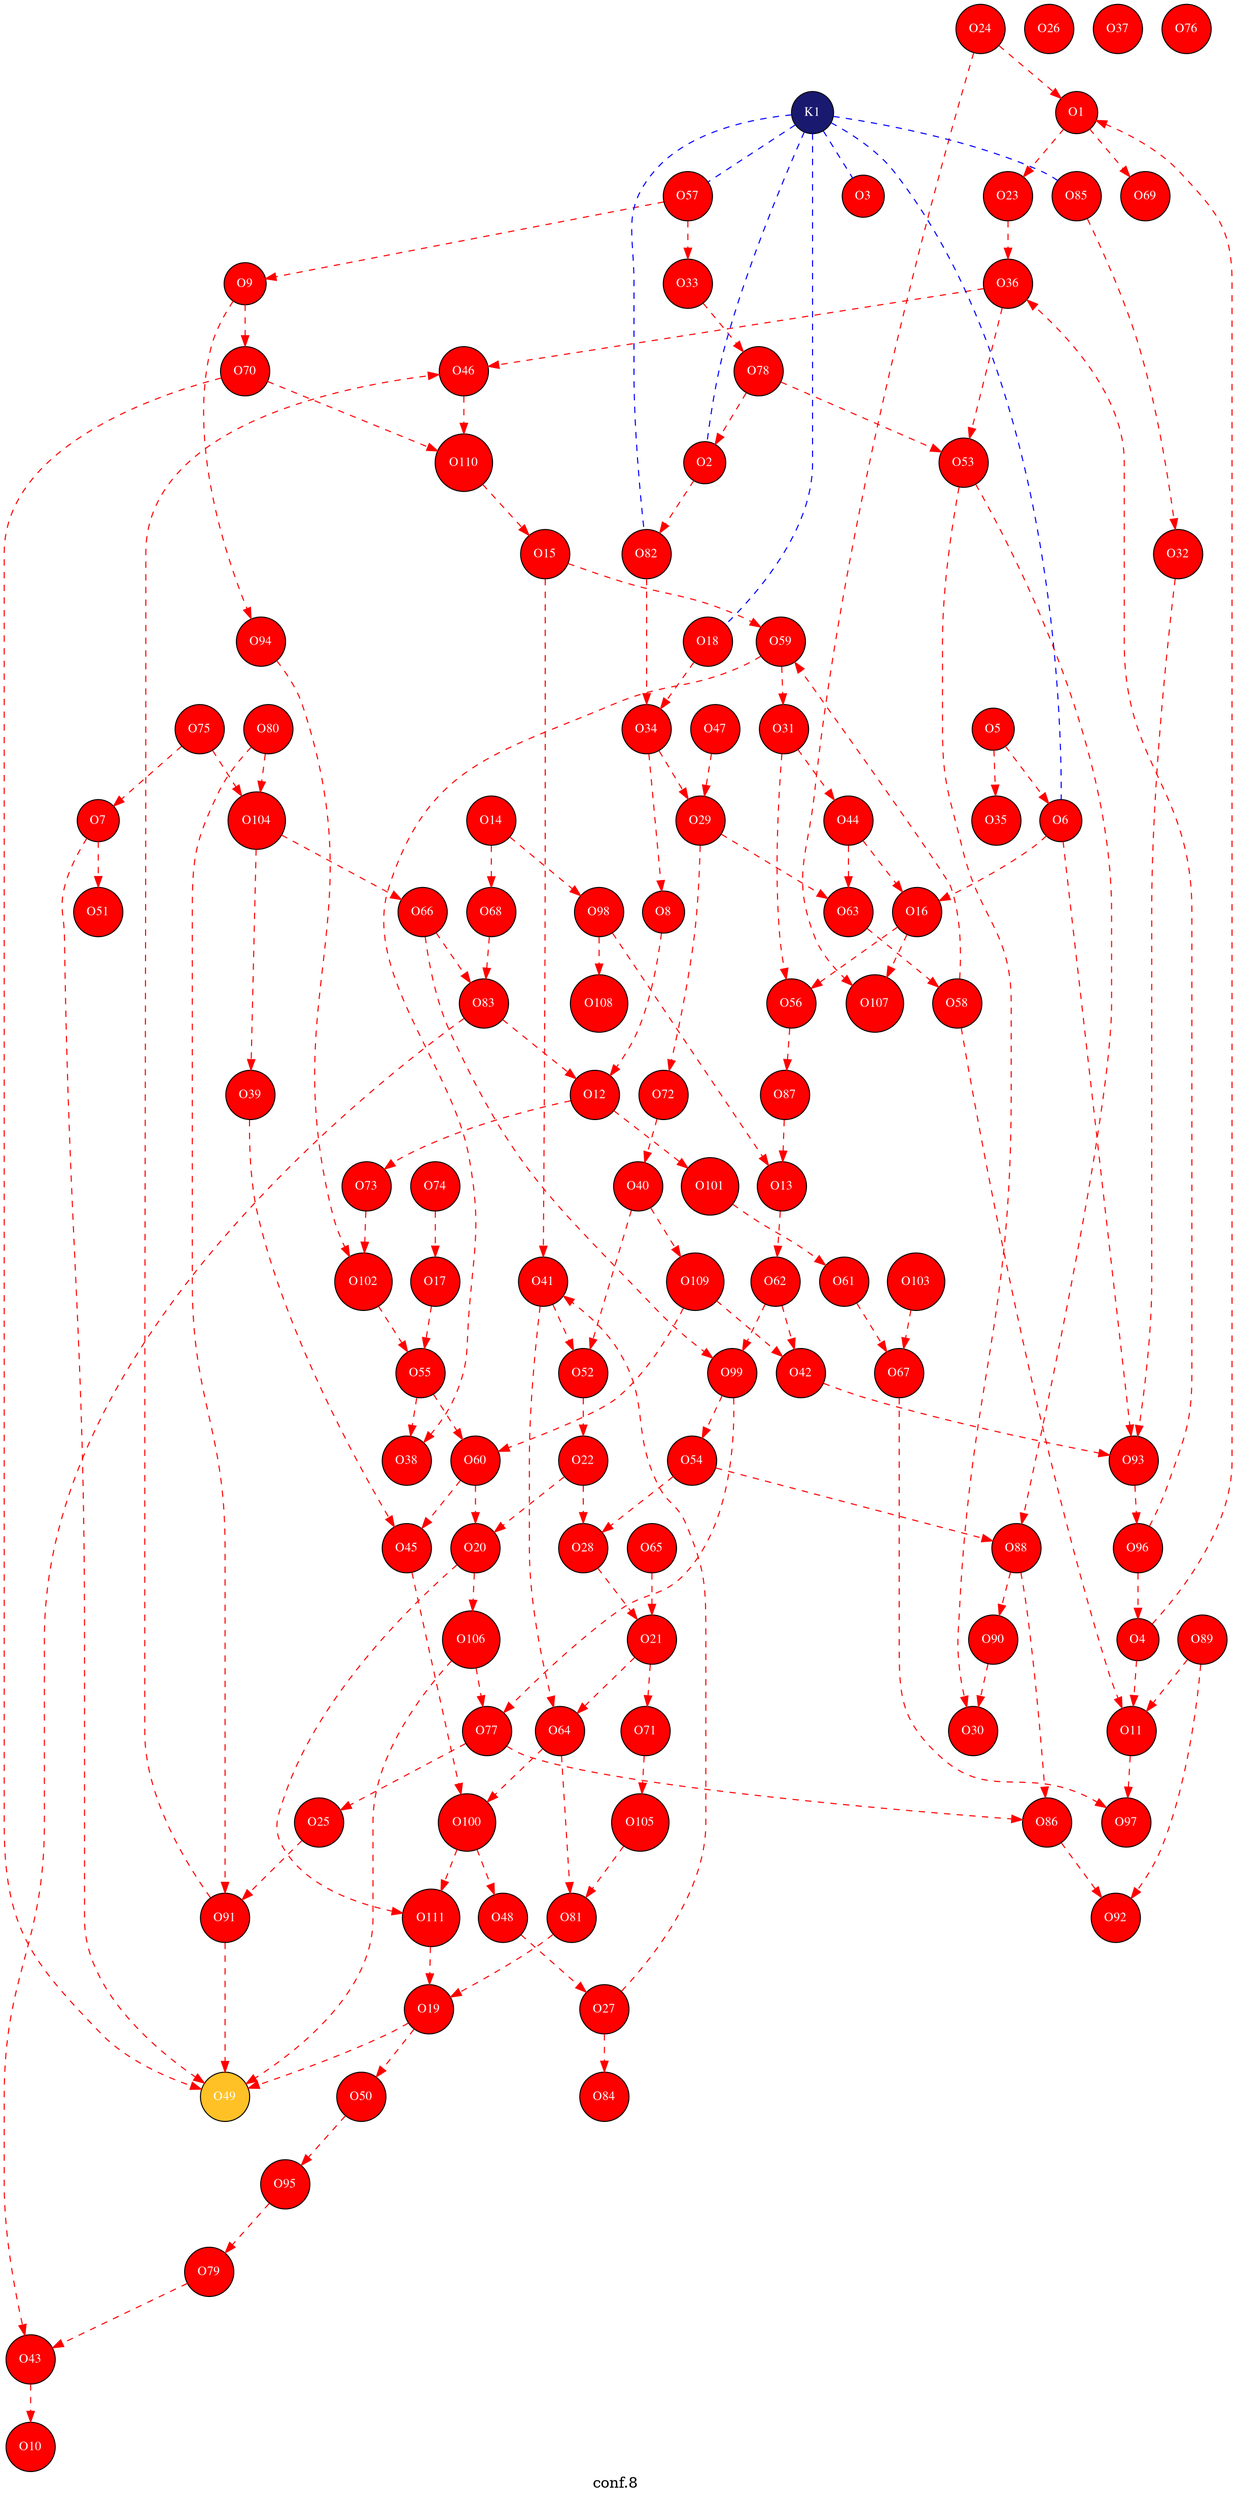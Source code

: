 digraph G {
label="conf.8 ";
node [style=filled];
graph [bgcolor=transparent];
node [shape = circle, fontsize=12];
"O1"[fillcolor=red, fontcolor=white, fontname="Times", label="O1"];
"O2"[fillcolor=red, fontcolor=white, fontname="Times", label="O2"];
"O3"[fillcolor=red, fontcolor=white, fontname="Times", label="O3"];
"O4"[fillcolor=red, fontcolor=white, fontname="Times", label="O4"];
"O5"[fillcolor=red, fontcolor=white, fontname="Times", label="O5"];
"O6"[fillcolor=red, fontcolor=white, fontname="Times", label="O6"];
"O7"[fillcolor=red, fontcolor=white, fontname="Times", label="O7"];
"O8"[fillcolor=red, fontcolor=white, fontname="Times", label="O8"];
"O9"[fillcolor=red, fontcolor=white, fontname="Times", label="O9"];
"O10"[fillcolor=red, fontcolor=white, fontname="Times", label="O10"];
"O11"[fillcolor=red, fontcolor=white, fontname="Times", label="O11"];
"O12"[fillcolor=red, fontcolor=white, fontname="Times", label="O12"];
"O13"[fillcolor=red, fontcolor=white, fontname="Times", label="O13"];
"O14"[fillcolor=red, fontcolor=white, fontname="Times", label="O14"];
"O15"[fillcolor=red, fontcolor=white, fontname="Times", label="O15"];
"O16"[fillcolor=red, fontcolor=white, fontname="Times", label="O16"];
"O17"[fillcolor=red, fontcolor=white, fontname="Times", label="O17"];
"O18"[fillcolor=red, fontcolor=white, fontname="Times", label="O18"];
"O19"[fillcolor=red, fontcolor=white, fontname="Times", label="O19"];
"O20"[fillcolor=red, fontcolor=white, fontname="Times", label="O20"];
"O21"[fillcolor=red, fontcolor=white, fontname="Times", label="O21"];
"O22"[fillcolor=red, fontcolor=white, fontname="Times", label="O22"];
"O23"[fillcolor=red, fontcolor=white, fontname="Times", label="O23"];
"O24"[fillcolor=red, fontcolor=white, fontname="Times", label="O24"];
"O25"[fillcolor=red, fontcolor=white, fontname="Times", label="O25"];
"O26"[fillcolor=red, fontcolor=white, fontname="Times", label="O26"];
"O27"[fillcolor=red, fontcolor=white, fontname="Times", label="O27"];
"O28"[fillcolor=red, fontcolor=white, fontname="Times", label="O28"];
"O29"[fillcolor=red, fontcolor=white, fontname="Times", label="O29"];
"O30"[fillcolor=red, fontcolor=white, fontname="Times", label="O30"];
"O31"[fillcolor=red, fontcolor=white, fontname="Times", label="O31"];
"O32"[fillcolor=red, fontcolor=white, fontname="Times", label="O32"];
"O33"[fillcolor=red, fontcolor=white, fontname="Times", label="O33"];
"O34"[fillcolor=red, fontcolor=white, fontname="Times", label="O34"];
"O35"[fillcolor=red, fontcolor=white, fontname="Times", label="O35"];
"O36"[fillcolor=red, fontcolor=white, fontname="Times", label="O36"];
"O37"[fillcolor=red, fontcolor=white, fontname="Times", label="O37"];
"O38"[fillcolor=red, fontcolor=white, fontname="Times", label="O38"];
"O39"[fillcolor=red, fontcolor=white, fontname="Times", label="O39"];
"O40"[fillcolor=red, fontcolor=white, fontname="Times", label="O40"];
"O41"[fillcolor=red, fontcolor=white, fontname="Times", label="O41"];
"O42"[fillcolor=red, fontcolor=white, fontname="Times", label="O42"];
"O43"[fillcolor=red, fontcolor=white, fontname="Times", label="O43"];
"O44"[fillcolor=red, fontcolor=white, fontname="Times", label="O44"];
"O45"[fillcolor=red, fontcolor=white, fontname="Times", label="O45"];
"O46"[fillcolor=red, fontcolor=white, fontname="Times", label="O46"];
"O47"[fillcolor=red, fontcolor=white, fontname="Times", label="O47"];
"O48"[fillcolor=red, fontcolor=white, fontname="Times", label="O48"];
"O49"[fillcolor=goldenrod1, fontcolor=white, fontname="Times", label="O49"];
"O50"[fillcolor=red, fontcolor=white, fontname="Times", label="O50"];
"O51"[fillcolor=red, fontcolor=white, fontname="Times", label="O51"];
"O52"[fillcolor=red, fontcolor=white, fontname="Times", label="O52"];
"O53"[fillcolor=red, fontcolor=white, fontname="Times", label="O53"];
"O54"[fillcolor=red, fontcolor=white, fontname="Times", label="O54"];
"O55"[fillcolor=red, fontcolor=white, fontname="Times", label="O55"];
"O56"[fillcolor=red, fontcolor=white, fontname="Times", label="O56"];
"O57"[fillcolor=red, fontcolor=white, fontname="Times", label="O57"];
"O58"[fillcolor=red, fontcolor=white, fontname="Times", label="O58"];
"O59"[fillcolor=red, fontcolor=white, fontname="Times", label="O59"];
"O60"[fillcolor=red, fontcolor=white, fontname="Times", label="O60"];
"O61"[fillcolor=red, fontcolor=white, fontname="Times", label="O61"];
"O62"[fillcolor=red, fontcolor=white, fontname="Times", label="O62"];
"O63"[fillcolor=red, fontcolor=white, fontname="Times", label="O63"];
"O64"[fillcolor=red, fontcolor=white, fontname="Times", label="O64"];
"O65"[fillcolor=red, fontcolor=white, fontname="Times", label="O65"];
"O66"[fillcolor=red, fontcolor=white, fontname="Times", label="O66"];
"O67"[fillcolor=red, fontcolor=white, fontname="Times", label="O67"];
"O68"[fillcolor=red, fontcolor=white, fontname="Times", label="O68"];
"O69"[fillcolor=red, fontcolor=white, fontname="Times", label="O69"];
"O70"[fillcolor=red, fontcolor=white, fontname="Times", label="O70"];
"O71"[fillcolor=red, fontcolor=white, fontname="Times", label="O71"];
"O72"[fillcolor=red, fontcolor=white, fontname="Times", label="O72"];
"O73"[fillcolor=red, fontcolor=white, fontname="Times", label="O73"];
"O74"[fillcolor=red, fontcolor=white, fontname="Times", label="O74"];
"O75"[fillcolor=red, fontcolor=white, fontname="Times", label="O75"];
"O76"[fillcolor=red, fontcolor=white, fontname="Times", label="O76"];
"O77"[fillcolor=red, fontcolor=white, fontname="Times", label="O77"];
"O78"[fillcolor=red, fontcolor=white, fontname="Times", label="O78"];
"O79"[fillcolor=red, fontcolor=white, fontname="Times", label="O79"];
"O80"[fillcolor=red, fontcolor=white, fontname="Times", label="O80"];
"O81"[fillcolor=red, fontcolor=white, fontname="Times", label="O81"];
"O82"[fillcolor=red, fontcolor=white, fontname="Times", label="O82"];
"O83"[fillcolor=red, fontcolor=white, fontname="Times", label="O83"];
"O84"[fillcolor=red, fontcolor=white, fontname="Times", label="O84"];
"O85"[fillcolor=red, fontcolor=white, fontname="Times", label="O85"];
"O86"[fillcolor=red, fontcolor=white, fontname="Times", label="O86"];
"O87"[fillcolor=red, fontcolor=white, fontname="Times", label="O87"];
"O88"[fillcolor=red, fontcolor=white, fontname="Times", label="O88"];
"O89"[fillcolor=red, fontcolor=white, fontname="Times", label="O89"];
"O90"[fillcolor=red, fontcolor=white, fontname="Times", label="O90"];
"O91"[fillcolor=red, fontcolor=white, fontname="Times", label="O91"];
"O92"[fillcolor=red, fontcolor=white, fontname="Times", label="O92"];
"O93"[fillcolor=red, fontcolor=white, fontname="Times", label="O93"];
"O94"[fillcolor=red, fontcolor=white, fontname="Times", label="O94"];
"O95"[fillcolor=red, fontcolor=white, fontname="Times", label="O95"];
"O96"[fillcolor=red, fontcolor=white, fontname="Times", label="O96"];
"O97"[fillcolor=red, fontcolor=white, fontname="Times", label="O97"];
"O98"[fillcolor=red, fontcolor=white, fontname="Times", label="O98"];
"O99"[fillcolor=red, fontcolor=white, fontname="Times", label="O99"];
"O100"[fillcolor=red, fontcolor=white, fontname="Times", label="O100"];
"O101"[fillcolor=red, fontcolor=white, fontname="Times", label="O101"];
"O102"[fillcolor=red, fontcolor=white, fontname="Times", label="O102"];
"O103"[fillcolor=red, fontcolor=white, fontname="Times", label="O103"];
"O104"[fillcolor=red, fontcolor=white, fontname="Times", label="O104"];
"O105"[fillcolor=red, fontcolor=white, fontname="Times", label="O105"];
"O106"[fillcolor=red, fontcolor=white, fontname="Times", label="O106"];
"O107"[fillcolor=red, fontcolor=white, fontname="Times", label="O107"];
"O108"[fillcolor=red, fontcolor=white, fontname="Times", label="O108"];
"O109"[fillcolor=red, fontcolor=white, fontname="Times", label="O109"];
"O110"[fillcolor=red, fontcolor=white, fontname="Times", label="O110"];
"O111"[fillcolor=red, fontcolor=white, fontname="Times", label="O111"];
"K1"[fillcolor=midnightblue, fontcolor=white, fontname="Times", label="K1"];
"O4"->"O1"[fontcolor=red, color=red , style=dashed];
"O1"->"O23"[fontcolor=red, color=red , style=dashed];
"O24"->"O1"[fontcolor=red, color=red , style=dashed];
"O1"->"O69"[fontcolor=red, color=red , style=dashed];
"O78"->"O2"[fontcolor=red, color=red , style=dashed];
"O2"->"O82"[fontcolor=red, color=red , style=dashed];
"O4"->"O11"[fontcolor=red, color=red , style=dashed];
"O96"->"O4"[fontcolor=red, color=red , style=dashed];
"O5"->"O6"[fontcolor=red, color=red , style=dashed];
"O5"->"O35"[fontcolor=red, color=red , style=dashed];
"O6"->"O16"[fontcolor=red, color=red , style=dashed];
"O6"->"O93"[fontcolor=red, color=red , style=dashed];
"O7"->"O49"[fontcolor=red, color=red , style=dashed];
"O7"->"O51"[fontcolor=red, color=red , style=dashed];
"O75"->"O7"[fontcolor=red, color=red , style=dashed];
"O8"->"O12"[fontcolor=red, color=red , style=dashed];
"O34"->"O8"[fontcolor=red, color=red , style=dashed];
"O57"->"O9"[fontcolor=red, color=red , style=dashed];
"O9"->"O70"[fontcolor=red, color=red , style=dashed];
"O9"->"O94"[fontcolor=red, color=red , style=dashed];
"O43"->"O10"[fontcolor=red, color=red , style=dashed];
"O58"->"O11"[fontcolor=red, color=red , style=dashed];
"O89"->"O11"[fontcolor=red, color=red , style=dashed];
"O11"->"O97"[fontcolor=red, color=red , style=dashed];
"O12"->"O73"[fontcolor=red, color=red , style=dashed];
"O83"->"O12"[fontcolor=red, color=red , style=dashed];
"O12"->"O101"[fontcolor=red, color=red , style=dashed];
"O13"->"O62"[fontcolor=red, color=red , style=dashed];
"O87"->"O13"[fontcolor=red, color=red , style=dashed];
"O98"->"O13"[fontcolor=red, color=red , style=dashed];
"O14"->"O68"[fontcolor=red, color=red , style=dashed];
"O14"->"O98"[fontcolor=red, color=red , style=dashed];
"O15"->"O41"[fontcolor=red, color=red , style=dashed];
"O15"->"O59"[fontcolor=red, color=red , style=dashed];
"O110"->"O15"[fontcolor=red, color=red , style=dashed];
"O44"->"O16"[fontcolor=red, color=red , style=dashed];
"O16"->"O56"[fontcolor=red, color=red , style=dashed];
"O16"->"O107"[fontcolor=red, color=red , style=dashed];
"O17"->"O55"[fontcolor=red, color=red , style=dashed];
"O74"->"O17"[fontcolor=red, color=red , style=dashed];
"O18"->"O34"[fontcolor=red, color=red , style=dashed];
"O19"->"O49"[fontcolor=red, color=red , style=dashed];
"O19"->"O50"[fontcolor=red, color=red , style=dashed];
"O81"->"O19"[fontcolor=red, color=red , style=dashed];
"O111"->"O19"[fontcolor=red, color=red , style=dashed];
"O22"->"O20"[fontcolor=red, color=red , style=dashed];
"O60"->"O20"[fontcolor=red, color=red , style=dashed];
"O20"->"O106"[fontcolor=red, color=red , style=dashed];
"O20"->"O111"[fontcolor=red, color=red , style=dashed];
"O28"->"O21"[fontcolor=red, color=red , style=dashed];
"O21"->"O64"[fontcolor=red, color=red , style=dashed];
"O65"->"O21"[fontcolor=red, color=red , style=dashed];
"O21"->"O71"[fontcolor=red, color=red , style=dashed];
"O22"->"O28"[fontcolor=red, color=red , style=dashed];
"O52"->"O22"[fontcolor=red, color=red , style=dashed];
"O23"->"O36"[fontcolor=red, color=red , style=dashed];
"O24"->"O107"[fontcolor=red, color=red , style=dashed];
"O77"->"O25"[fontcolor=red, color=red , style=dashed];
"O25"->"O91"[fontcolor=red, color=red , style=dashed];
"O27"->"O41"[fontcolor=red, color=red , style=dashed];
"O48"->"O27"[fontcolor=red, color=red , style=dashed];
"O27"->"O84"[fontcolor=red, color=red , style=dashed];
"O54"->"O28"[fontcolor=red, color=red , style=dashed];
"O34"->"O29"[fontcolor=red, color=red , style=dashed];
"O47"->"O29"[fontcolor=red, color=red , style=dashed];
"O29"->"O63"[fontcolor=red, color=red , style=dashed];
"O29"->"O72"[fontcolor=red, color=red , style=dashed];
"O53"->"O30"[fontcolor=red, color=red , style=dashed];
"O90"->"O30"[fontcolor=red, color=red , style=dashed];
"O31"->"O44"[fontcolor=red, color=red , style=dashed];
"O31"->"O56"[fontcolor=red, color=red , style=dashed];
"O59"->"O31"[fontcolor=red, color=red , style=dashed];
"O85"->"O32"[fontcolor=red, color=red , style=dashed];
"O32"->"O93"[fontcolor=red, color=red , style=dashed];
"O57"->"O33"[fontcolor=red, color=red , style=dashed];
"O33"->"O78"[fontcolor=red, color=red , style=dashed];
"O82"->"O34"[fontcolor=red, color=red , style=dashed];
"O36"->"O46"[fontcolor=red, color=red , style=dashed];
"O36"->"O53"[fontcolor=red, color=red , style=dashed];
"O96"->"O36"[fontcolor=red, color=red , style=dashed];
"O55"->"O38"[fontcolor=red, color=red , style=dashed];
"O59"->"O38"[fontcolor=red, color=red , style=dashed];
"O39"->"O45"[fontcolor=red, color=red , style=dashed];
"O104"->"O39"[fontcolor=red, color=red , style=dashed];
"O40"->"O52"[fontcolor=red, color=red , style=dashed];
"O72"->"O40"[fontcolor=red, color=red , style=dashed];
"O40"->"O109"[fontcolor=red, color=red , style=dashed];
"O41"->"O52"[fontcolor=red, color=red , style=dashed];
"O41"->"O64"[fontcolor=red, color=red , style=dashed];
"O62"->"O42"[fontcolor=red, color=red , style=dashed];
"O42"->"O93"[fontcolor=red, color=red , style=dashed];
"O109"->"O42"[fontcolor=red, color=red , style=dashed];
"O79"->"O43"[fontcolor=red, color=red , style=dashed];
"O83"->"O43"[fontcolor=red, color=red , style=dashed];
"O44"->"O63"[fontcolor=red, color=red , style=dashed];
"O60"->"O45"[fontcolor=red, color=red , style=dashed];
"O45"->"O100"[fontcolor=red, color=red , style=dashed];
"O91"->"O46"[fontcolor=red, color=red , style=dashed];
"O46"->"O110"[fontcolor=red, color=red , style=dashed];
"O100"->"O48"[fontcolor=red, color=red , style=dashed];
"O70"->"O49"[fontcolor=red, color=red , style=dashed];
"O91"->"O49"[fontcolor=red, color=red , style=dashed];
"O106"->"O49"[fontcolor=red, color=red , style=dashed];
"O50"->"O95"[fontcolor=red, color=red , style=dashed];
"O78"->"O53"[fontcolor=red, color=red , style=dashed];
"O53"->"O88"[fontcolor=red, color=red , style=dashed];
"O54"->"O88"[fontcolor=red, color=red , style=dashed];
"O99"->"O54"[fontcolor=red, color=red , style=dashed];
"O55"->"O60"[fontcolor=red, color=red , style=dashed];
"O102"->"O55"[fontcolor=red, color=red , style=dashed];
"O56"->"O87"[fontcolor=red, color=red , style=dashed];
"O58"->"O59"[fontcolor=red, color=red , style=dashed];
"O63"->"O58"[fontcolor=red, color=red , style=dashed];
"O109"->"O60"[fontcolor=red, color=red , style=dashed];
"O61"->"O67"[fontcolor=red, color=red , style=dashed];
"O101"->"O61"[fontcolor=red, color=red , style=dashed];
"O62"->"O99"[fontcolor=red, color=red , style=dashed];
"O64"->"O81"[fontcolor=red, color=red , style=dashed];
"O64"->"O100"[fontcolor=red, color=red , style=dashed];
"O66"->"O83"[fontcolor=red, color=red , style=dashed];
"O66"->"O99"[fontcolor=red, color=red , style=dashed];
"O104"->"O66"[fontcolor=red, color=red , style=dashed];
"O67"->"O97"[fontcolor=red, color=red , style=dashed];
"O103"->"O67"[fontcolor=red, color=red , style=dashed];
"O68"->"O83"[fontcolor=red, color=red , style=dashed];
"O70"->"O110"[fontcolor=red, color=red , style=dashed];
"O71"->"O105"[fontcolor=red, color=red , style=dashed];
"O73"->"O102"[fontcolor=red, color=red , style=dashed];
"O75"->"O104"[fontcolor=red, color=red , style=dashed];
"O77"->"O86"[fontcolor=red, color=red , style=dashed];
"O99"->"O77"[fontcolor=red, color=red , style=dashed];
"O106"->"O77"[fontcolor=red, color=red , style=dashed];
"O95"->"O79"[fontcolor=red, color=red , style=dashed];
"O80"->"O91"[fontcolor=red, color=red , style=dashed];
"O80"->"O104"[fontcolor=red, color=red , style=dashed];
"O105"->"O81"[fontcolor=red, color=red , style=dashed];
"O88"->"O86"[fontcolor=red, color=red , style=dashed];
"O86"->"O92"[fontcolor=red, color=red , style=dashed];
"O88"->"O90"[fontcolor=red, color=red , style=dashed];
"O89"->"O92"[fontcolor=red, color=red , style=dashed];
"O93"->"O96"[fontcolor=red, color=red , style=dashed];
"O94"->"O102"[fontcolor=red, color=red , style=dashed];
"O98"->"O108"[fontcolor=red, color=red , style=dashed];
"O100"->"O111"[fontcolor=red, color=red , style=dashed];
"K1"->"O2"[dir=none, color=blue, nodesep=0.5,style=dashed];
"K1"->"O3"[dir=none, color=blue, nodesep=0.5,style=dashed];
"K1"->"O6"[dir=none, color=blue, nodesep=0.5,style=dashed];
"K1"->"O18"[dir=none, color=blue, nodesep=0.5,style=dashed];
"K1"->"O57"[dir=none, color=blue, nodesep=0.5,style=dashed];
"K1"->"O82"[dir=none, color=blue, nodesep=0.5,style=dashed];
"K1"->"O85"[dir=none, color=blue, nodesep=0.5,style=dashed];
}
